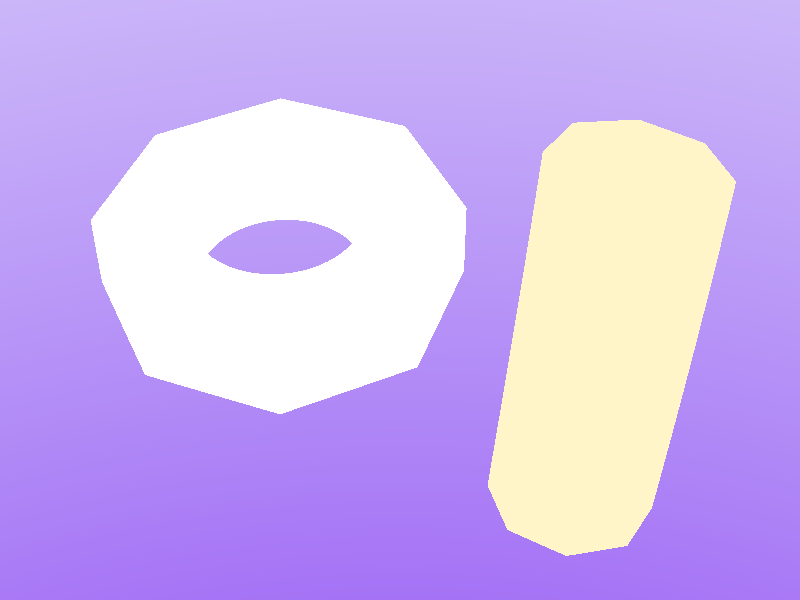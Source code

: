// POV-Ray 3.6 / 3.7 Scene File "povoct1.pov"
// author: Friedrich A. Lohmueller, Aug-2005/Jan-2011
// email:  Friedrich.Lohmueller_at_t-online.de
// homepage: http://www.f-lohmueller.de
//
#version 3.6; // 3.7;
global_settings{ assumed_gamma 1.0 }
#default{ finish{ ambient 0.1 diffuse 0.9 }} 

#include "colors.inc"
#include "textures.inc"
// camera -------------------------------------------------------
#declare Cam0 =camera {ultra_wide_angle angle 30 
                       location <0.0 , 6.8 ,-6.0>
                       right    x*image_width/image_height
                       look_at  <0.0 , 0.8 , 0.0>}
camera{Cam0}
// sun ----------------------------------------------------------
light_source{<1500,2000,-2000> color rgb<1,1,1>}
// sky ----------------------------------------------------------
sphere{<0,0,0>,1 hollow 
       texture{pigment{gradient <0,1,0>
                       color_map{
                                 [0.00 color rgb<0.25,0.00,0.90>]
                                 [1.00 color rgb<1.00,1.00,1.00>]                                }
                      }
               finish {ambient 1 diffuse 0} 
              }
       scale 10000}
//====================== octagon ================================
intersection{
   box {<-1, 0.0,-1>,< 1,1.0,1> rotate<0,  0,0> }
   box {<-1,-0.1,-1>,< 1,1.1,1> rotate<0,45,0> }
   scale<0.5,2.5,0.5> 
   texture{ pigment { color rgb<1,0.7,0.45>*1.3}
            finish  { phong 1}
          }
   rotate<10,30,0>
   translate<1.1,-1.00,0>}
//====================== octagon with hole ======================
intersection{
    box {<-1, 0.0,-1>,< 1,1.0,1> rotate<0, 0,0> }
    box {<-1,-0.1,-1>,< 1,1.1,1> rotate<0,45,0> }
    cylinder{<0,-0.1,0>,<0,1.1,0>,0.5 inverse }
    scale<1,0.5,1> 
    texture{ pigment { color rgb<1,0.90,0.8>*1.3} 
             finish  { phong 1 }
           }
    rotate<0,-25,0>           
    translate<-0.7,0.50,0.5>}

//----------------------------------------- end -----------------

